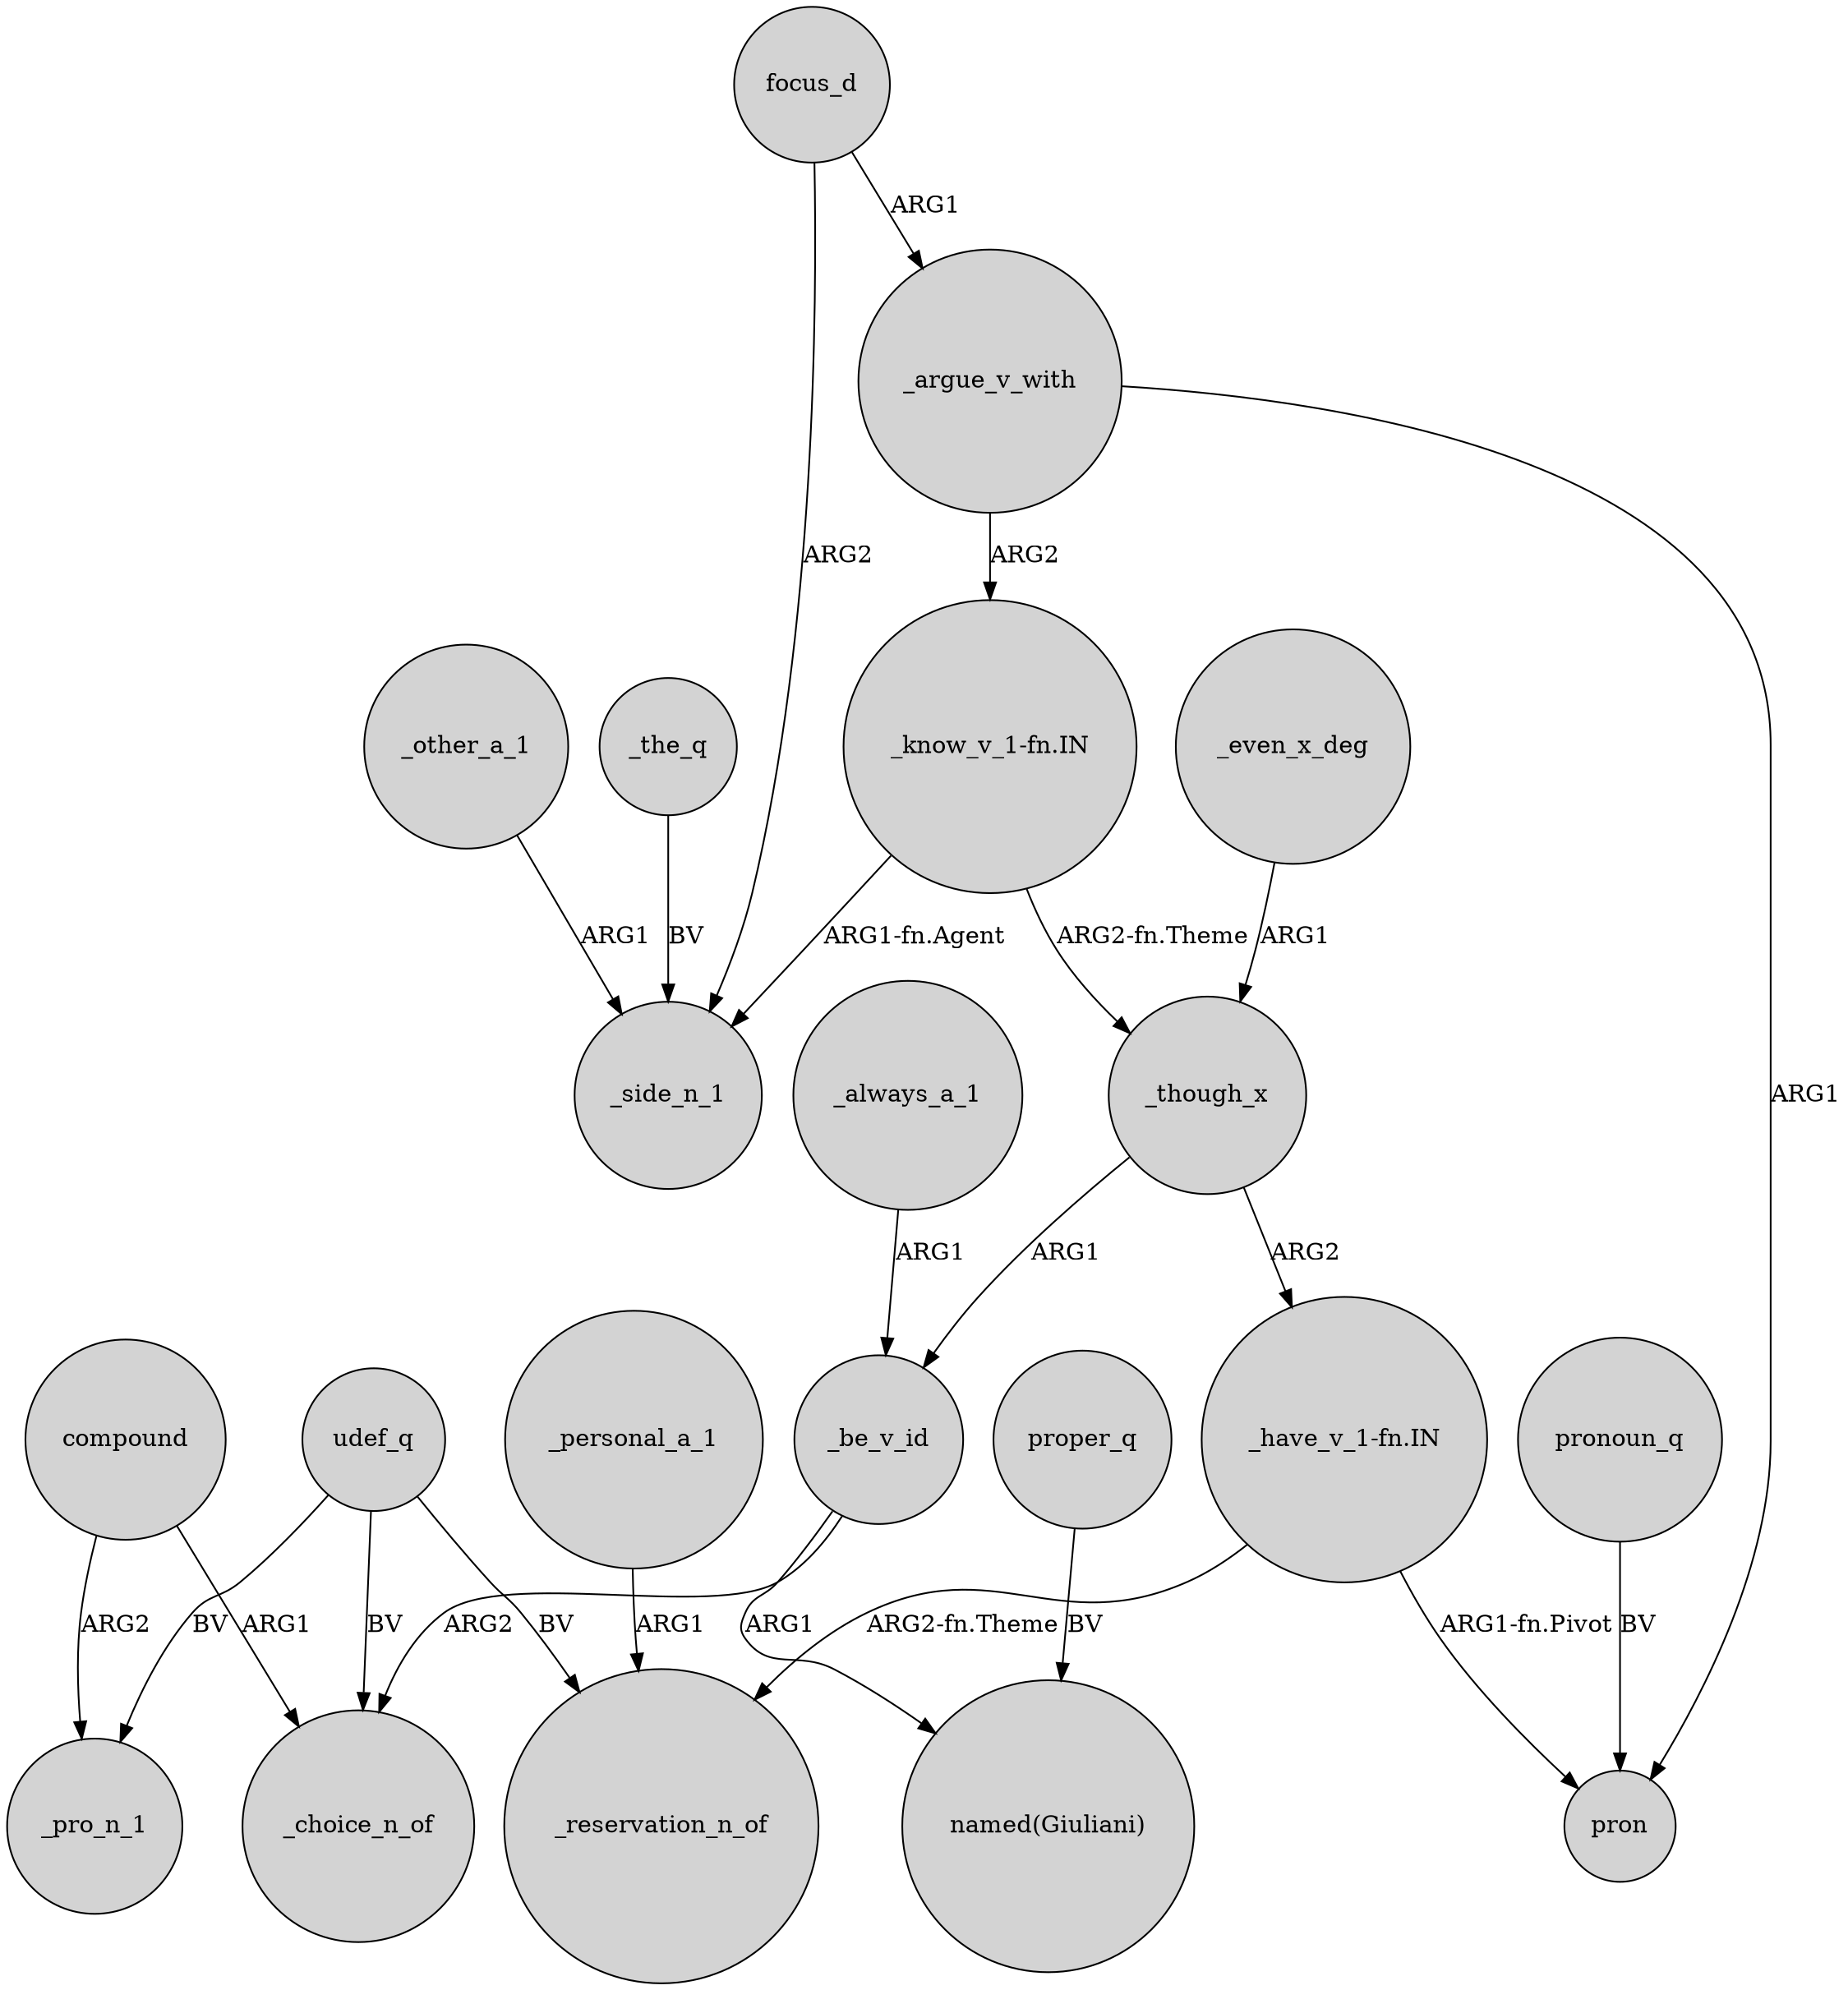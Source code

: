 digraph {
	node [shape=circle style=filled]
	focus_d -> _argue_v_with [label=ARG1]
	_the_q -> _side_n_1 [label=BV]
	"_know_v_1-fn.IN" -> _though_x [label="ARG2-fn.Theme"]
	"_have_v_1-fn.IN" -> _reservation_n_of [label="ARG2-fn.Theme"]
	proper_q -> "named(Giuliani)" [label=BV]
	compound -> _pro_n_1 [label=ARG2]
	udef_q -> _reservation_n_of [label=BV]
	_other_a_1 -> _side_n_1 [label=ARG1]
	"_know_v_1-fn.IN" -> _side_n_1 [label="ARG1-fn.Agent"]
	_even_x_deg -> _though_x [label=ARG1]
	focus_d -> _side_n_1 [label=ARG2]
	_be_v_id -> "named(Giuliani)" [label=ARG1]
	"_have_v_1-fn.IN" -> pron [label="ARG1-fn.Pivot"]
	_though_x -> _be_v_id [label=ARG1]
	_argue_v_with -> pron [label=ARG1]
	pronoun_q -> pron [label=BV]
	_argue_v_with -> "_know_v_1-fn.IN" [label=ARG2]
	compound -> _choice_n_of [label=ARG1]
	udef_q -> _choice_n_of [label=BV]
	_always_a_1 -> _be_v_id [label=ARG1]
	_personal_a_1 -> _reservation_n_of [label=ARG1]
	_though_x -> "_have_v_1-fn.IN" [label=ARG2]
	udef_q -> _pro_n_1 [label=BV]
	_be_v_id -> _choice_n_of [label=ARG2]
}
